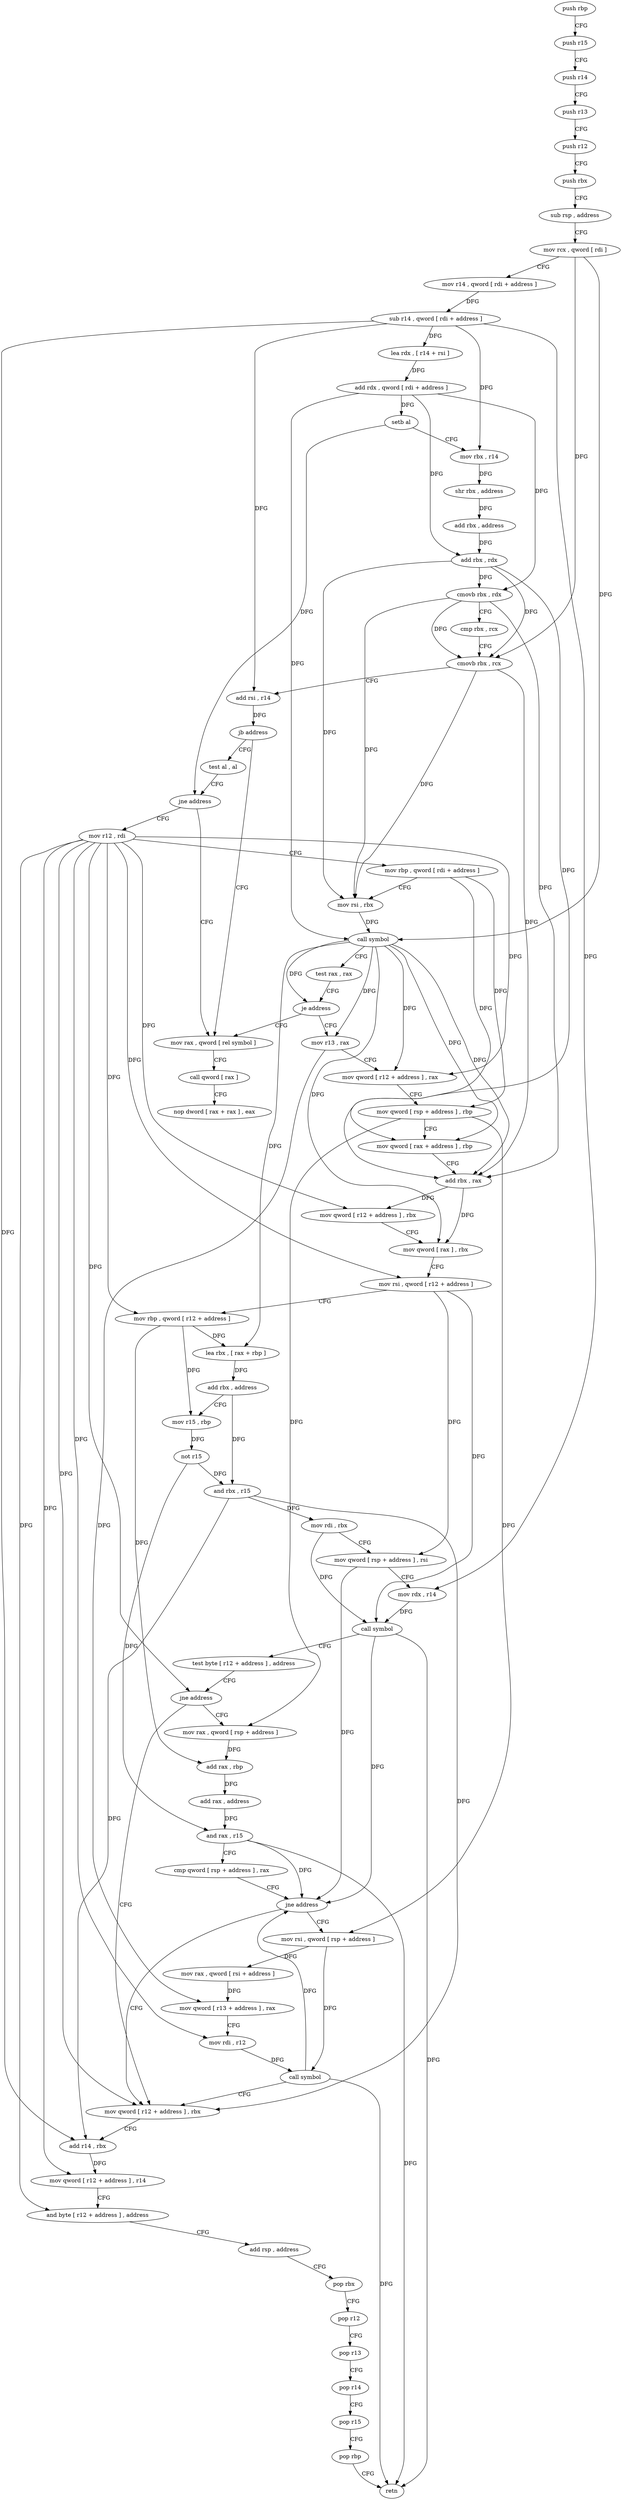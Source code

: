 digraph "func" {
"180880" [label = "push rbp" ]
"180881" [label = "push r15" ]
"180883" [label = "push r14" ]
"180885" [label = "push r13" ]
"180887" [label = "push r12" ]
"180889" [label = "push rbx" ]
"180890" [label = "sub rsp , address" ]
"180894" [label = "mov rcx , qword [ rdi ]" ]
"180897" [label = "mov r14 , qword [ rdi + address ]" ]
"180901" [label = "sub r14 , qword [ rdi + address ]" ]
"180905" [label = "lea rdx , [ r14 + rsi ]" ]
"180909" [label = "add rdx , qword [ rdi + address ]" ]
"180913" [label = "setb al" ]
"180916" [label = "mov rbx , r14" ]
"180919" [label = "shr rbx , address" ]
"180923" [label = "add rbx , address" ]
"180927" [label = "add rbx , rdx" ]
"180930" [label = "cmovb rbx , rdx" ]
"180934" [label = "cmp rbx , rcx" ]
"180937" [label = "cmovb rbx , rcx" ]
"180941" [label = "add rsi , r14" ]
"180944" [label = "jb address" ]
"181138" [label = "mov rax , qword [ rel symbol ]" ]
"180950" [label = "test al , al" ]
"181145" [label = "call qword [ rax ]" ]
"181147" [label = "nop dword [ rax + rax ] , eax" ]
"180952" [label = "jne address" ]
"180958" [label = "mov r12 , rdi" ]
"180961" [label = "mov rbp , qword [ rdi + address ]" ]
"180965" [label = "mov rsi , rbx" ]
"180968" [label = "call symbol" ]
"180973" [label = "test rax , rax" ]
"180976" [label = "je address" ]
"180982" [label = "mov r13 , rax" ]
"180985" [label = "mov qword [ r12 + address ] , rax" ]
"180990" [label = "mov qword [ rsp + address ] , rbp" ]
"180995" [label = "mov qword [ rax + address ] , rbp" ]
"180999" [label = "add rbx , rax" ]
"181002" [label = "mov qword [ r12 + address ] , rbx" ]
"181007" [label = "mov qword [ rax ] , rbx" ]
"181010" [label = "mov rsi , qword [ r12 + address ]" ]
"181015" [label = "mov rbp , qword [ r12 + address ]" ]
"181020" [label = "lea rbx , [ rax + rbp ]" ]
"181024" [label = "add rbx , address" ]
"181028" [label = "mov r15 , rbp" ]
"181031" [label = "not r15" ]
"181034" [label = "and rbx , r15" ]
"181037" [label = "mov rdi , rbx" ]
"181040" [label = "mov qword [ rsp + address ] , rsi" ]
"181045" [label = "mov rdx , r14" ]
"181048" [label = "call symbol" ]
"181053" [label = "test byte [ r12 + address ] , address" ]
"181059" [label = "jne address" ]
"181104" [label = "mov qword [ r12 + address ] , rbx" ]
"181061" [label = "mov rax , qword [ rsp + address ]" ]
"181109" [label = "add r14 , rbx" ]
"181112" [label = "mov qword [ r12 + address ] , r14" ]
"181117" [label = "and byte [ r12 + address ] , address" ]
"181123" [label = "add rsp , address" ]
"181127" [label = "pop rbx" ]
"181128" [label = "pop r12" ]
"181130" [label = "pop r13" ]
"181132" [label = "pop r14" ]
"181134" [label = "pop r15" ]
"181136" [label = "pop rbp" ]
"181137" [label = "retn" ]
"181066" [label = "add rax , rbp" ]
"181069" [label = "add rax , address" ]
"181073" [label = "and rax , r15" ]
"181076" [label = "cmp qword [ rsp + address ] , rax" ]
"181081" [label = "jne address" ]
"181083" [label = "mov rsi , qword [ rsp + address ]" ]
"181088" [label = "mov rax , qword [ rsi + address ]" ]
"181092" [label = "mov qword [ r13 + address ] , rax" ]
"181096" [label = "mov rdi , r12" ]
"181099" [label = "call symbol" ]
"180880" -> "180881" [ label = "CFG" ]
"180881" -> "180883" [ label = "CFG" ]
"180883" -> "180885" [ label = "CFG" ]
"180885" -> "180887" [ label = "CFG" ]
"180887" -> "180889" [ label = "CFG" ]
"180889" -> "180890" [ label = "CFG" ]
"180890" -> "180894" [ label = "CFG" ]
"180894" -> "180897" [ label = "CFG" ]
"180894" -> "180937" [ label = "DFG" ]
"180894" -> "180968" [ label = "DFG" ]
"180897" -> "180901" [ label = "DFG" ]
"180901" -> "180905" [ label = "DFG" ]
"180901" -> "180916" [ label = "DFG" ]
"180901" -> "180941" [ label = "DFG" ]
"180901" -> "181045" [ label = "DFG" ]
"180901" -> "181109" [ label = "DFG" ]
"180905" -> "180909" [ label = "DFG" ]
"180909" -> "180913" [ label = "DFG" ]
"180909" -> "180927" [ label = "DFG" ]
"180909" -> "180930" [ label = "DFG" ]
"180909" -> "180968" [ label = "DFG" ]
"180913" -> "180916" [ label = "CFG" ]
"180913" -> "180952" [ label = "DFG" ]
"180916" -> "180919" [ label = "DFG" ]
"180919" -> "180923" [ label = "DFG" ]
"180923" -> "180927" [ label = "DFG" ]
"180927" -> "180930" [ label = "DFG" ]
"180927" -> "180937" [ label = "DFG" ]
"180927" -> "180965" [ label = "DFG" ]
"180927" -> "180999" [ label = "DFG" ]
"180930" -> "180934" [ label = "CFG" ]
"180930" -> "180937" [ label = "DFG" ]
"180930" -> "180965" [ label = "DFG" ]
"180930" -> "180999" [ label = "DFG" ]
"180934" -> "180937" [ label = "CFG" ]
"180937" -> "180941" [ label = "CFG" ]
"180937" -> "180965" [ label = "DFG" ]
"180937" -> "180999" [ label = "DFG" ]
"180941" -> "180944" [ label = "DFG" ]
"180944" -> "181138" [ label = "CFG" ]
"180944" -> "180950" [ label = "CFG" ]
"181138" -> "181145" [ label = "CFG" ]
"180950" -> "180952" [ label = "CFG" ]
"181145" -> "181147" [ label = "CFG" ]
"180952" -> "181138" [ label = "CFG" ]
"180952" -> "180958" [ label = "CFG" ]
"180958" -> "180961" [ label = "CFG" ]
"180958" -> "180985" [ label = "DFG" ]
"180958" -> "181002" [ label = "DFG" ]
"180958" -> "181010" [ label = "DFG" ]
"180958" -> "181015" [ label = "DFG" ]
"180958" -> "181059" [ label = "DFG" ]
"180958" -> "181104" [ label = "DFG" ]
"180958" -> "181112" [ label = "DFG" ]
"180958" -> "181117" [ label = "DFG" ]
"180958" -> "181096" [ label = "DFG" ]
"180961" -> "180965" [ label = "CFG" ]
"180961" -> "180990" [ label = "DFG" ]
"180961" -> "180995" [ label = "DFG" ]
"180965" -> "180968" [ label = "DFG" ]
"180968" -> "180973" [ label = "CFG" ]
"180968" -> "180976" [ label = "DFG" ]
"180968" -> "180982" [ label = "DFG" ]
"180968" -> "180985" [ label = "DFG" ]
"180968" -> "180995" [ label = "DFG" ]
"180968" -> "180999" [ label = "DFG" ]
"180968" -> "181007" [ label = "DFG" ]
"180968" -> "181020" [ label = "DFG" ]
"180973" -> "180976" [ label = "CFG" ]
"180976" -> "181138" [ label = "CFG" ]
"180976" -> "180982" [ label = "CFG" ]
"180982" -> "180985" [ label = "CFG" ]
"180982" -> "181092" [ label = "DFG" ]
"180985" -> "180990" [ label = "CFG" ]
"180990" -> "180995" [ label = "CFG" ]
"180990" -> "181061" [ label = "DFG" ]
"180990" -> "181083" [ label = "DFG" ]
"180995" -> "180999" [ label = "CFG" ]
"180999" -> "181002" [ label = "DFG" ]
"180999" -> "181007" [ label = "DFG" ]
"181002" -> "181007" [ label = "CFG" ]
"181007" -> "181010" [ label = "CFG" ]
"181010" -> "181015" [ label = "CFG" ]
"181010" -> "181040" [ label = "DFG" ]
"181010" -> "181048" [ label = "DFG" ]
"181015" -> "181020" [ label = "DFG" ]
"181015" -> "181028" [ label = "DFG" ]
"181015" -> "181066" [ label = "DFG" ]
"181020" -> "181024" [ label = "DFG" ]
"181024" -> "181028" [ label = "CFG" ]
"181024" -> "181034" [ label = "DFG" ]
"181028" -> "181031" [ label = "DFG" ]
"181031" -> "181034" [ label = "DFG" ]
"181031" -> "181073" [ label = "DFG" ]
"181034" -> "181037" [ label = "DFG" ]
"181034" -> "181104" [ label = "DFG" ]
"181034" -> "181109" [ label = "DFG" ]
"181037" -> "181040" [ label = "CFG" ]
"181037" -> "181048" [ label = "DFG" ]
"181040" -> "181045" [ label = "CFG" ]
"181040" -> "181081" [ label = "DFG" ]
"181045" -> "181048" [ label = "DFG" ]
"181048" -> "181053" [ label = "CFG" ]
"181048" -> "181137" [ label = "DFG" ]
"181048" -> "181081" [ label = "DFG" ]
"181053" -> "181059" [ label = "CFG" ]
"181059" -> "181104" [ label = "CFG" ]
"181059" -> "181061" [ label = "CFG" ]
"181104" -> "181109" [ label = "CFG" ]
"181061" -> "181066" [ label = "DFG" ]
"181109" -> "181112" [ label = "DFG" ]
"181112" -> "181117" [ label = "CFG" ]
"181117" -> "181123" [ label = "CFG" ]
"181123" -> "181127" [ label = "CFG" ]
"181127" -> "181128" [ label = "CFG" ]
"181128" -> "181130" [ label = "CFG" ]
"181130" -> "181132" [ label = "CFG" ]
"181132" -> "181134" [ label = "CFG" ]
"181134" -> "181136" [ label = "CFG" ]
"181136" -> "181137" [ label = "CFG" ]
"181066" -> "181069" [ label = "DFG" ]
"181069" -> "181073" [ label = "DFG" ]
"181073" -> "181076" [ label = "CFG" ]
"181073" -> "181137" [ label = "DFG" ]
"181073" -> "181081" [ label = "DFG" ]
"181076" -> "181081" [ label = "CFG" ]
"181081" -> "181104" [ label = "CFG" ]
"181081" -> "181083" [ label = "CFG" ]
"181083" -> "181088" [ label = "DFG" ]
"181083" -> "181099" [ label = "DFG" ]
"181088" -> "181092" [ label = "DFG" ]
"181092" -> "181096" [ label = "CFG" ]
"181096" -> "181099" [ label = "DFG" ]
"181099" -> "181104" [ label = "CFG" ]
"181099" -> "181081" [ label = "DFG" ]
"181099" -> "181137" [ label = "DFG" ]
}
